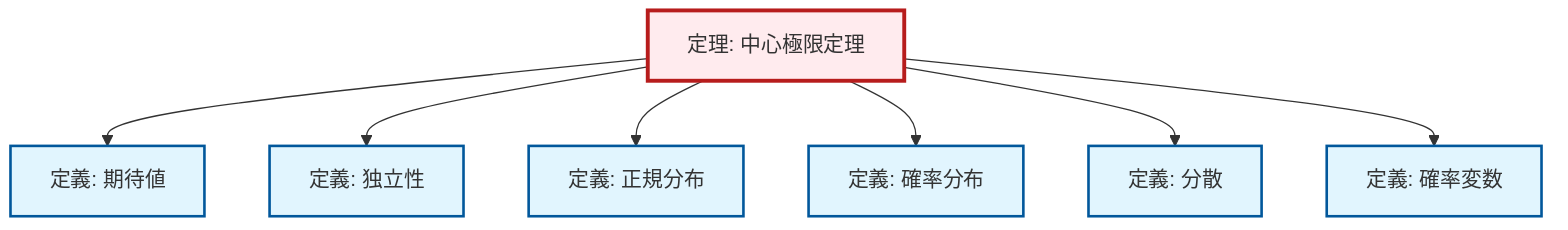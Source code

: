graph TD
    classDef definition fill:#e1f5fe,stroke:#01579b,stroke-width:2px
    classDef theorem fill:#f3e5f5,stroke:#4a148c,stroke-width:2px
    classDef axiom fill:#fff3e0,stroke:#e65100,stroke-width:2px
    classDef example fill:#e8f5e9,stroke:#1b5e20,stroke-width:2px
    classDef current fill:#ffebee,stroke:#b71c1c,stroke-width:3px
    thm-central-limit["定理: 中心極限定理"]:::theorem
    def-probability-distribution["定義: 確率分布"]:::definition
    def-expectation["定義: 期待値"]:::definition
    def-independence["定義: 独立性"]:::definition
    def-normal-distribution["定義: 正規分布"]:::definition
    def-variance["定義: 分散"]:::definition
    def-random-variable["定義: 確率変数"]:::definition
    thm-central-limit --> def-expectation
    thm-central-limit --> def-independence
    thm-central-limit --> def-normal-distribution
    thm-central-limit --> def-probability-distribution
    thm-central-limit --> def-variance
    thm-central-limit --> def-random-variable
    class thm-central-limit current